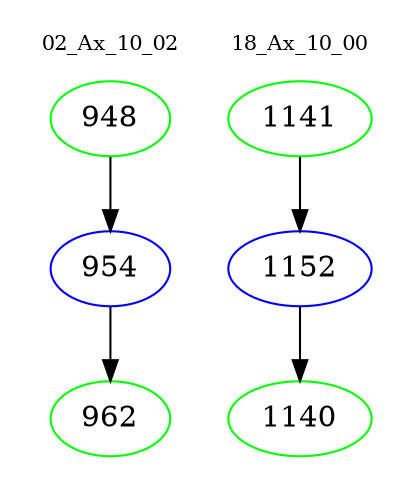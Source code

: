 digraph{
subgraph cluster_0 {
color = white
label = "02_Ax_10_02";
fontsize=10;
T0_948 [label="948", color="green"]
T0_948 -> T0_954 [color="black"]
T0_954 [label="954", color="blue"]
T0_954 -> T0_962 [color="black"]
T0_962 [label="962", color="green"]
}
subgraph cluster_1 {
color = white
label = "18_Ax_10_00";
fontsize=10;
T1_1141 [label="1141", color="green"]
T1_1141 -> T1_1152 [color="black"]
T1_1152 [label="1152", color="blue"]
T1_1152 -> T1_1140 [color="black"]
T1_1140 [label="1140", color="green"]
}
}
